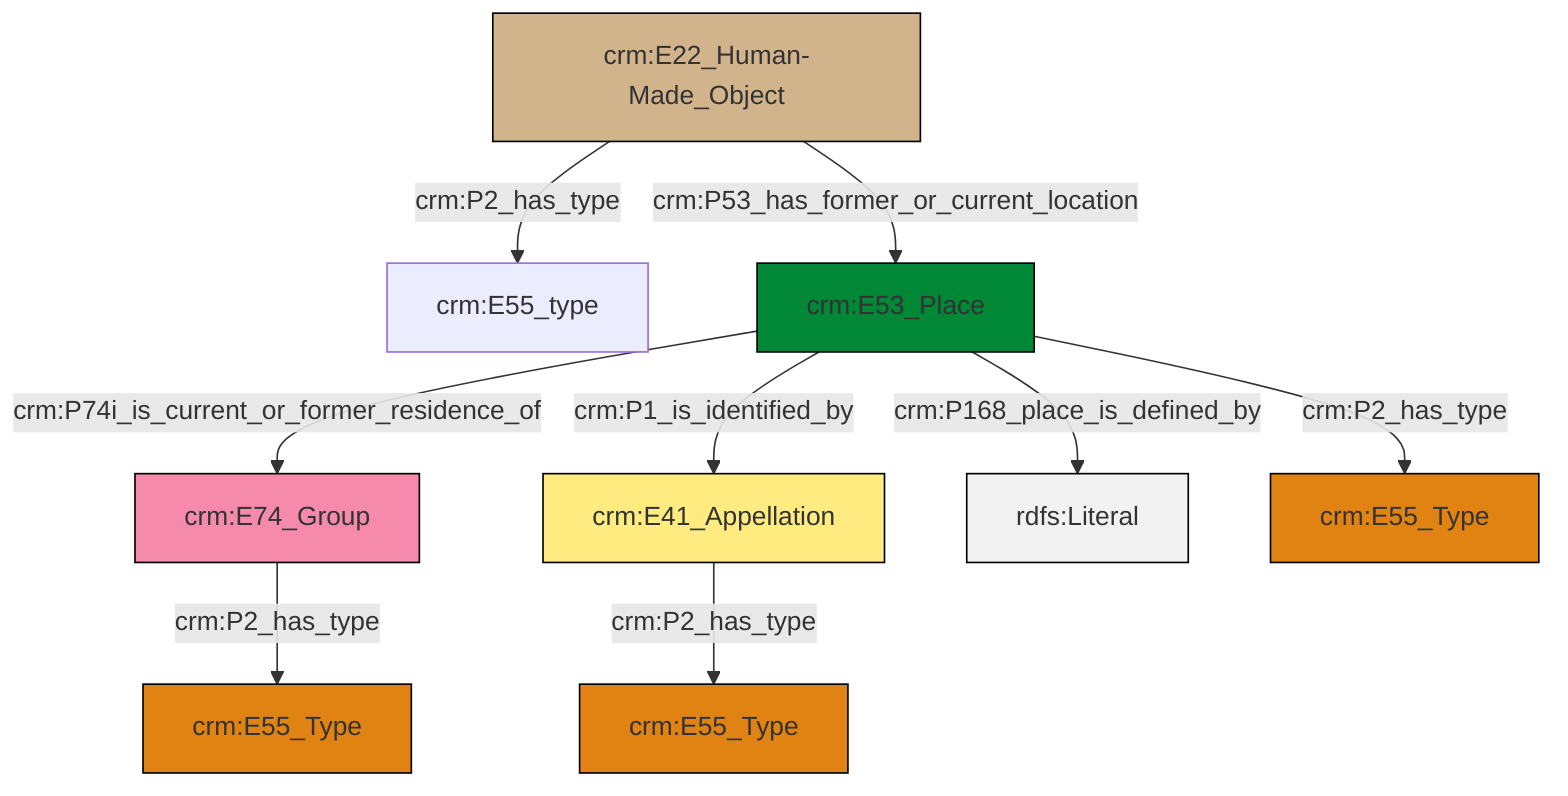 graph TD
classDef Literal fill:#f2f2f2,stroke:#000000;
classDef CRM_Entity fill:#FFFFFF,stroke:#000000;
classDef Temporal_Entity fill:#00C9E6, stroke:#000000;
classDef Type fill:#E18312, stroke:#000000;
classDef Time-Span fill:#2C9C91, stroke:#000000;
classDef Appellation fill:#FFEB7F, stroke:#000000;
classDef Place fill:#008836, stroke:#000000;
classDef Persistent_Item fill:#B266B2, stroke:#000000;
classDef Conceptual_Object fill:#FFD700, stroke:#000000;
classDef Physical_Thing fill:#D2B48C, stroke:#000000;
classDef Actor fill:#f58aad, stroke:#000000;
classDef PC_Classes fill:#4ce600, stroke:#000000;
classDef Multi fill:#cccccc,stroke:#000000;

0["crm:E74_Group"]:::Actor -->|crm:P2_has_type| 4["crm:E55_Type"]:::Type
7["crm:E41_Appellation"]:::Appellation -->|crm:P2_has_type| 9["crm:E55_Type"]:::Type
10["crm:E53_Place"]:::Place -->|crm:P168_place_is_defined_by| 11[rdfs:Literal]:::Literal
2["crm:E22_Human-Made_Object"]:::Physical_Thing -->|crm:P2_has_type| 5["crm:E55_type"]:::Default
2["crm:E22_Human-Made_Object"]:::Physical_Thing -->|crm:P53_has_former_or_current_location| 10["crm:E53_Place"]:::Place
10["crm:E53_Place"]:::Place -->|crm:P74i_is_current_or_former_residence_of| 0["crm:E74_Group"]:::Actor
10["crm:E53_Place"]:::Place -->|crm:P2_has_type| 15["crm:E55_Type"]:::Type
10["crm:E53_Place"]:::Place -->|crm:P1_is_identified_by| 7["crm:E41_Appellation"]:::Appellation